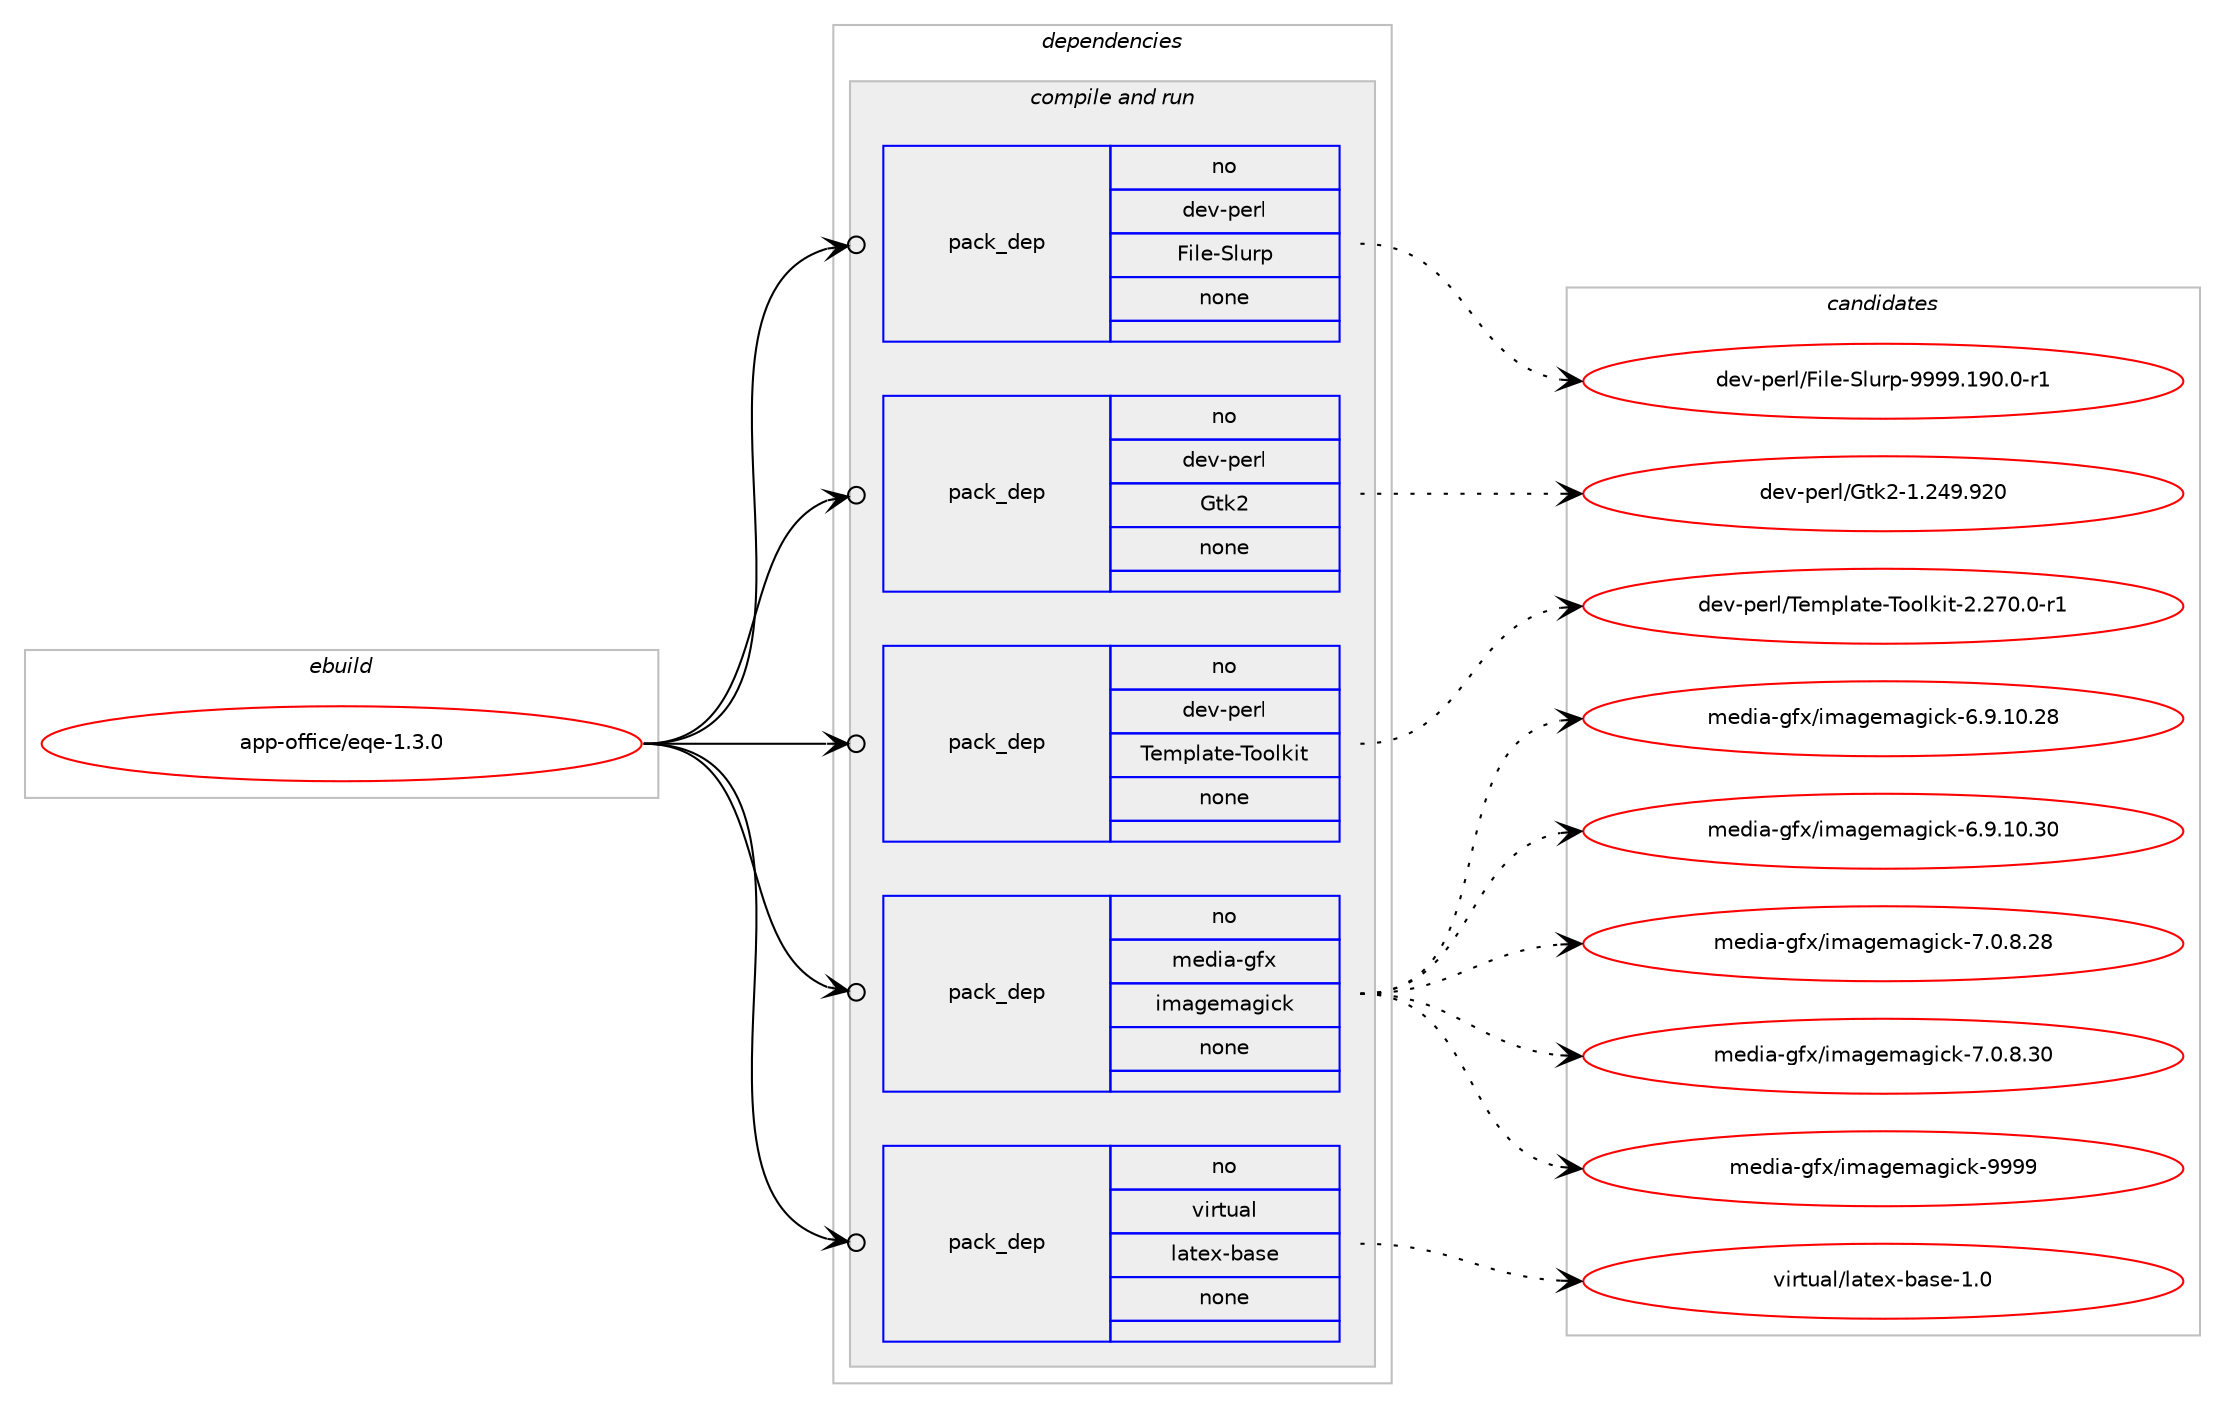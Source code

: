 digraph prolog {

# *************
# Graph options
# *************

newrank=true;
concentrate=true;
compound=true;
graph [rankdir=LR,fontname=Helvetica,fontsize=10,ranksep=1.5];#, ranksep=2.5, nodesep=0.2];
edge  [arrowhead=vee];
node  [fontname=Helvetica,fontsize=10];

# **********
# The ebuild
# **********

subgraph cluster_leftcol {
color=gray;
rank=same;
label=<<i>ebuild</i>>;
id [label="app-office/eqe-1.3.0", color=red, width=4, href="../app-office/eqe-1.3.0.svg"];
}

# ****************
# The dependencies
# ****************

subgraph cluster_midcol {
color=gray;
label=<<i>dependencies</i>>;
subgraph cluster_compile {
fillcolor="#eeeeee";
style=filled;
label=<<i>compile</i>>;
}
subgraph cluster_compileandrun {
fillcolor="#eeeeee";
style=filled;
label=<<i>compile and run</i>>;
subgraph pack928089 {
dependency1302593 [label=<<TABLE BORDER="0" CELLBORDER="1" CELLSPACING="0" CELLPADDING="4" WIDTH="220"><TR><TD ROWSPAN="6" CELLPADDING="30">pack_dep</TD></TR><TR><TD WIDTH="110">no</TD></TR><TR><TD>dev-perl</TD></TR><TR><TD>File-Slurp</TD></TR><TR><TD>none</TD></TR><TR><TD></TD></TR></TABLE>>, shape=none, color=blue];
}
id:e -> dependency1302593:w [weight=20,style="solid",arrowhead="odotvee"];
subgraph pack928090 {
dependency1302594 [label=<<TABLE BORDER="0" CELLBORDER="1" CELLSPACING="0" CELLPADDING="4" WIDTH="220"><TR><TD ROWSPAN="6" CELLPADDING="30">pack_dep</TD></TR><TR><TD WIDTH="110">no</TD></TR><TR><TD>dev-perl</TD></TR><TR><TD>Gtk2</TD></TR><TR><TD>none</TD></TR><TR><TD></TD></TR></TABLE>>, shape=none, color=blue];
}
id:e -> dependency1302594:w [weight=20,style="solid",arrowhead="odotvee"];
subgraph pack928091 {
dependency1302595 [label=<<TABLE BORDER="0" CELLBORDER="1" CELLSPACING="0" CELLPADDING="4" WIDTH="220"><TR><TD ROWSPAN="6" CELLPADDING="30">pack_dep</TD></TR><TR><TD WIDTH="110">no</TD></TR><TR><TD>dev-perl</TD></TR><TR><TD>Template-Toolkit</TD></TR><TR><TD>none</TD></TR><TR><TD></TD></TR></TABLE>>, shape=none, color=blue];
}
id:e -> dependency1302595:w [weight=20,style="solid",arrowhead="odotvee"];
subgraph pack928092 {
dependency1302596 [label=<<TABLE BORDER="0" CELLBORDER="1" CELLSPACING="0" CELLPADDING="4" WIDTH="220"><TR><TD ROWSPAN="6" CELLPADDING="30">pack_dep</TD></TR><TR><TD WIDTH="110">no</TD></TR><TR><TD>media-gfx</TD></TR><TR><TD>imagemagick</TD></TR><TR><TD>none</TD></TR><TR><TD></TD></TR></TABLE>>, shape=none, color=blue];
}
id:e -> dependency1302596:w [weight=20,style="solid",arrowhead="odotvee"];
subgraph pack928093 {
dependency1302597 [label=<<TABLE BORDER="0" CELLBORDER="1" CELLSPACING="0" CELLPADDING="4" WIDTH="220"><TR><TD ROWSPAN="6" CELLPADDING="30">pack_dep</TD></TR><TR><TD WIDTH="110">no</TD></TR><TR><TD>virtual</TD></TR><TR><TD>latex-base</TD></TR><TR><TD>none</TD></TR><TR><TD></TD></TR></TABLE>>, shape=none, color=blue];
}
id:e -> dependency1302597:w [weight=20,style="solid",arrowhead="odotvee"];
}
subgraph cluster_run {
fillcolor="#eeeeee";
style=filled;
label=<<i>run</i>>;
}
}

# **************
# The candidates
# **************

subgraph cluster_choices {
rank=same;
color=gray;
label=<<i>candidates</i>>;

subgraph choice928089 {
color=black;
nodesep=1;
choice100101118451121011141084770105108101458310811711411245575757574649574846484511449 [label="dev-perl/File-Slurp-9999.190.0-r1", color=red, width=4,href="../dev-perl/File-Slurp-9999.190.0-r1.svg"];
dependency1302593:e -> choice100101118451121011141084770105108101458310811711411245575757574649574846484511449:w [style=dotted,weight="100"];
}
subgraph choice928090 {
color=black;
nodesep=1;
choice1001011184511210111410847711161075045494650525746575048 [label="dev-perl/Gtk2-1.249.920", color=red, width=4,href="../dev-perl/Gtk2-1.249.920.svg"];
dependency1302594:e -> choice1001011184511210111410847711161075045494650525746575048:w [style=dotted,weight="100"];
}
subgraph choice928091 {
color=black;
nodesep=1;
choice10010111845112101114108478410110911210897116101458411111110810710511645504650554846484511449 [label="dev-perl/Template-Toolkit-2.270.0-r1", color=red, width=4,href="../dev-perl/Template-Toolkit-2.270.0-r1.svg"];
dependency1302595:e -> choice10010111845112101114108478410110911210897116101458411111110810710511645504650554846484511449:w [style=dotted,weight="100"];
}
subgraph choice928092 {
color=black;
nodesep=1;
choice10910110010597451031021204710510997103101109971031059910745544657464948465056 [label="media-gfx/imagemagick-6.9.10.28", color=red, width=4,href="../media-gfx/imagemagick-6.9.10.28.svg"];
choice10910110010597451031021204710510997103101109971031059910745544657464948465148 [label="media-gfx/imagemagick-6.9.10.30", color=red, width=4,href="../media-gfx/imagemagick-6.9.10.30.svg"];
choice109101100105974510310212047105109971031011099710310599107455546484656465056 [label="media-gfx/imagemagick-7.0.8.28", color=red, width=4,href="../media-gfx/imagemagick-7.0.8.28.svg"];
choice109101100105974510310212047105109971031011099710310599107455546484656465148 [label="media-gfx/imagemagick-7.0.8.30", color=red, width=4,href="../media-gfx/imagemagick-7.0.8.30.svg"];
choice1091011001059745103102120471051099710310110997103105991074557575757 [label="media-gfx/imagemagick-9999", color=red, width=4,href="../media-gfx/imagemagick-9999.svg"];
dependency1302596:e -> choice10910110010597451031021204710510997103101109971031059910745544657464948465056:w [style=dotted,weight="100"];
dependency1302596:e -> choice10910110010597451031021204710510997103101109971031059910745544657464948465148:w [style=dotted,weight="100"];
dependency1302596:e -> choice109101100105974510310212047105109971031011099710310599107455546484656465056:w [style=dotted,weight="100"];
dependency1302596:e -> choice109101100105974510310212047105109971031011099710310599107455546484656465148:w [style=dotted,weight="100"];
dependency1302596:e -> choice1091011001059745103102120471051099710310110997103105991074557575757:w [style=dotted,weight="100"];
}
subgraph choice928093 {
color=black;
nodesep=1;
choice11810511411611797108471089711610112045989711510145494648 [label="virtual/latex-base-1.0", color=red, width=4,href="../virtual/latex-base-1.0.svg"];
dependency1302597:e -> choice11810511411611797108471089711610112045989711510145494648:w [style=dotted,weight="100"];
}
}

}
